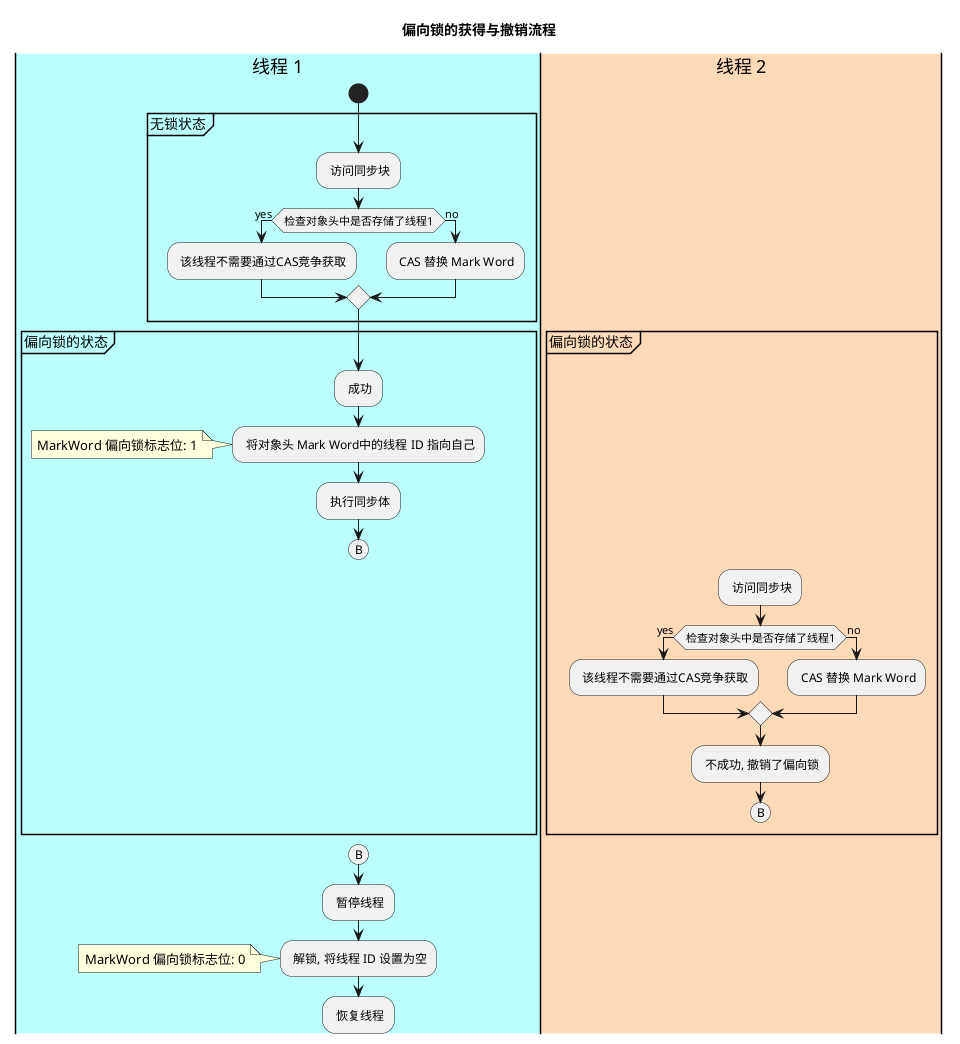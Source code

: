 @startuml
title "偏向锁的获得与撤销流程"

|#BBFFFF|线程 1|
start
group "无锁状态"
: 访问同步块;
if (检查对象头中是否存储了线程1) then (yes)
: 该线程不需要通过CAS竞争获取;
else (no)
: CAS 替换 Mark Word;
endif
end group
group 偏向锁的状态
: 成功;
: 将对象头 Mark Word中的线程 ID 指向自己;
note left : MarkWord 偏向锁标志位: 1
|#BBFFFF|线程 1|
: 执行同步体;
(B)
detach
|#FFDAB9|线程 2|
: 访问同步块;
if (检查对象头中是否存储了线程1) then (yes)
: 该线程不需要通过CAS竞争获取;
else (no)
: CAS 替换 Mark Word;
endif
: 不成功, 撤销了偏向锁;
(B)
|#BBFFFF|线程 1|
end group
detach
(B)
: 暂停线程;
: 解锁, 将线程 ID 设置为空;
note left : MarkWord 偏向锁标志位: 0
: 恢复线程;
@enduml
